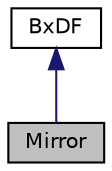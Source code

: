 digraph "Mirror"
{
 // LATEX_PDF_SIZE
  edge [fontname="Helvetica",fontsize="10",labelfontname="Helvetica",labelfontsize="10"];
  node [fontname="Helvetica",fontsize="10",shape="box"];
  Node1 [label="Mirror",height=0.2,width=0.4,color="black", fillcolor="grey75", style="filled", fontcolor="black",tooltip="Ideally specular reflection model."];
  Node2 -> Node1 [dir="back",color="midnightblue",fontsize="10",style="solid"];
  Node2 [label="BxDF",height=0.2,width=0.4,color="black", fillcolor="white", style="filled",URL="$class_bx_d_f.html",tooltip="BxDF. out == rays from/to camera, in == rays from/to objects/lights."];
}

